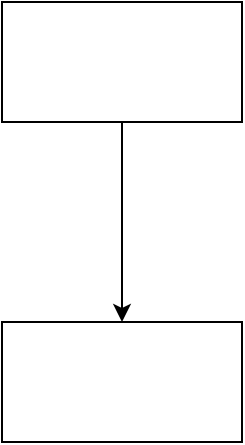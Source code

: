 <mxGraphModel grid="1" gridSize="10" guides="1" tooltips="1" connect="1" arrows="1" fold="1" page="1" pageScale="1" pageWidth="827" pageHeight="1169" background="#ffffff"><root><mxCell id="0"/><mxCell id="1" parent="0"/><mxCell id="2" value="" style="rounded=0;whiteSpace=wrap;html=1;" parent="1" vertex="1"><mxGeometry x="90" y="80" width="120" height="60" as="geometry"/></mxCell><mxCell id="3" value="" style="rounded=0;whiteSpace=wrap;html=1;" parent="1" vertex="1"><mxGeometry x="90" y="240" width="120" height="60" as="geometry"/></mxCell><mxCell id="4" value="" style="endArrow=classic;html=1;exitX=0.5;exitY=1;entryX=0.5;entryY=0;" parent="1" source="2" target="3" edge="1"><mxGeometry width="50" height="50" relative="1" as="geometry"><mxPoint x="90" y="370" as="sourcePoint"/><mxPoint x="140" y="320" as="targetPoint"/></mxGeometry></mxCell></root></mxGraphModel>